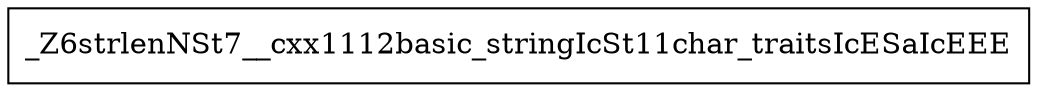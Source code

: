 digraph CallGraph {
    // Nodes
    node [shape=box];
    strlen [label="_Z6strlenNSt7__cxx1112basic_stringIcSt11char_traitsIcESaIcEEE"];

    // Edges
    // Since there are no calls to other functions in the provided IR code,
    // we only show the function defined.
}
